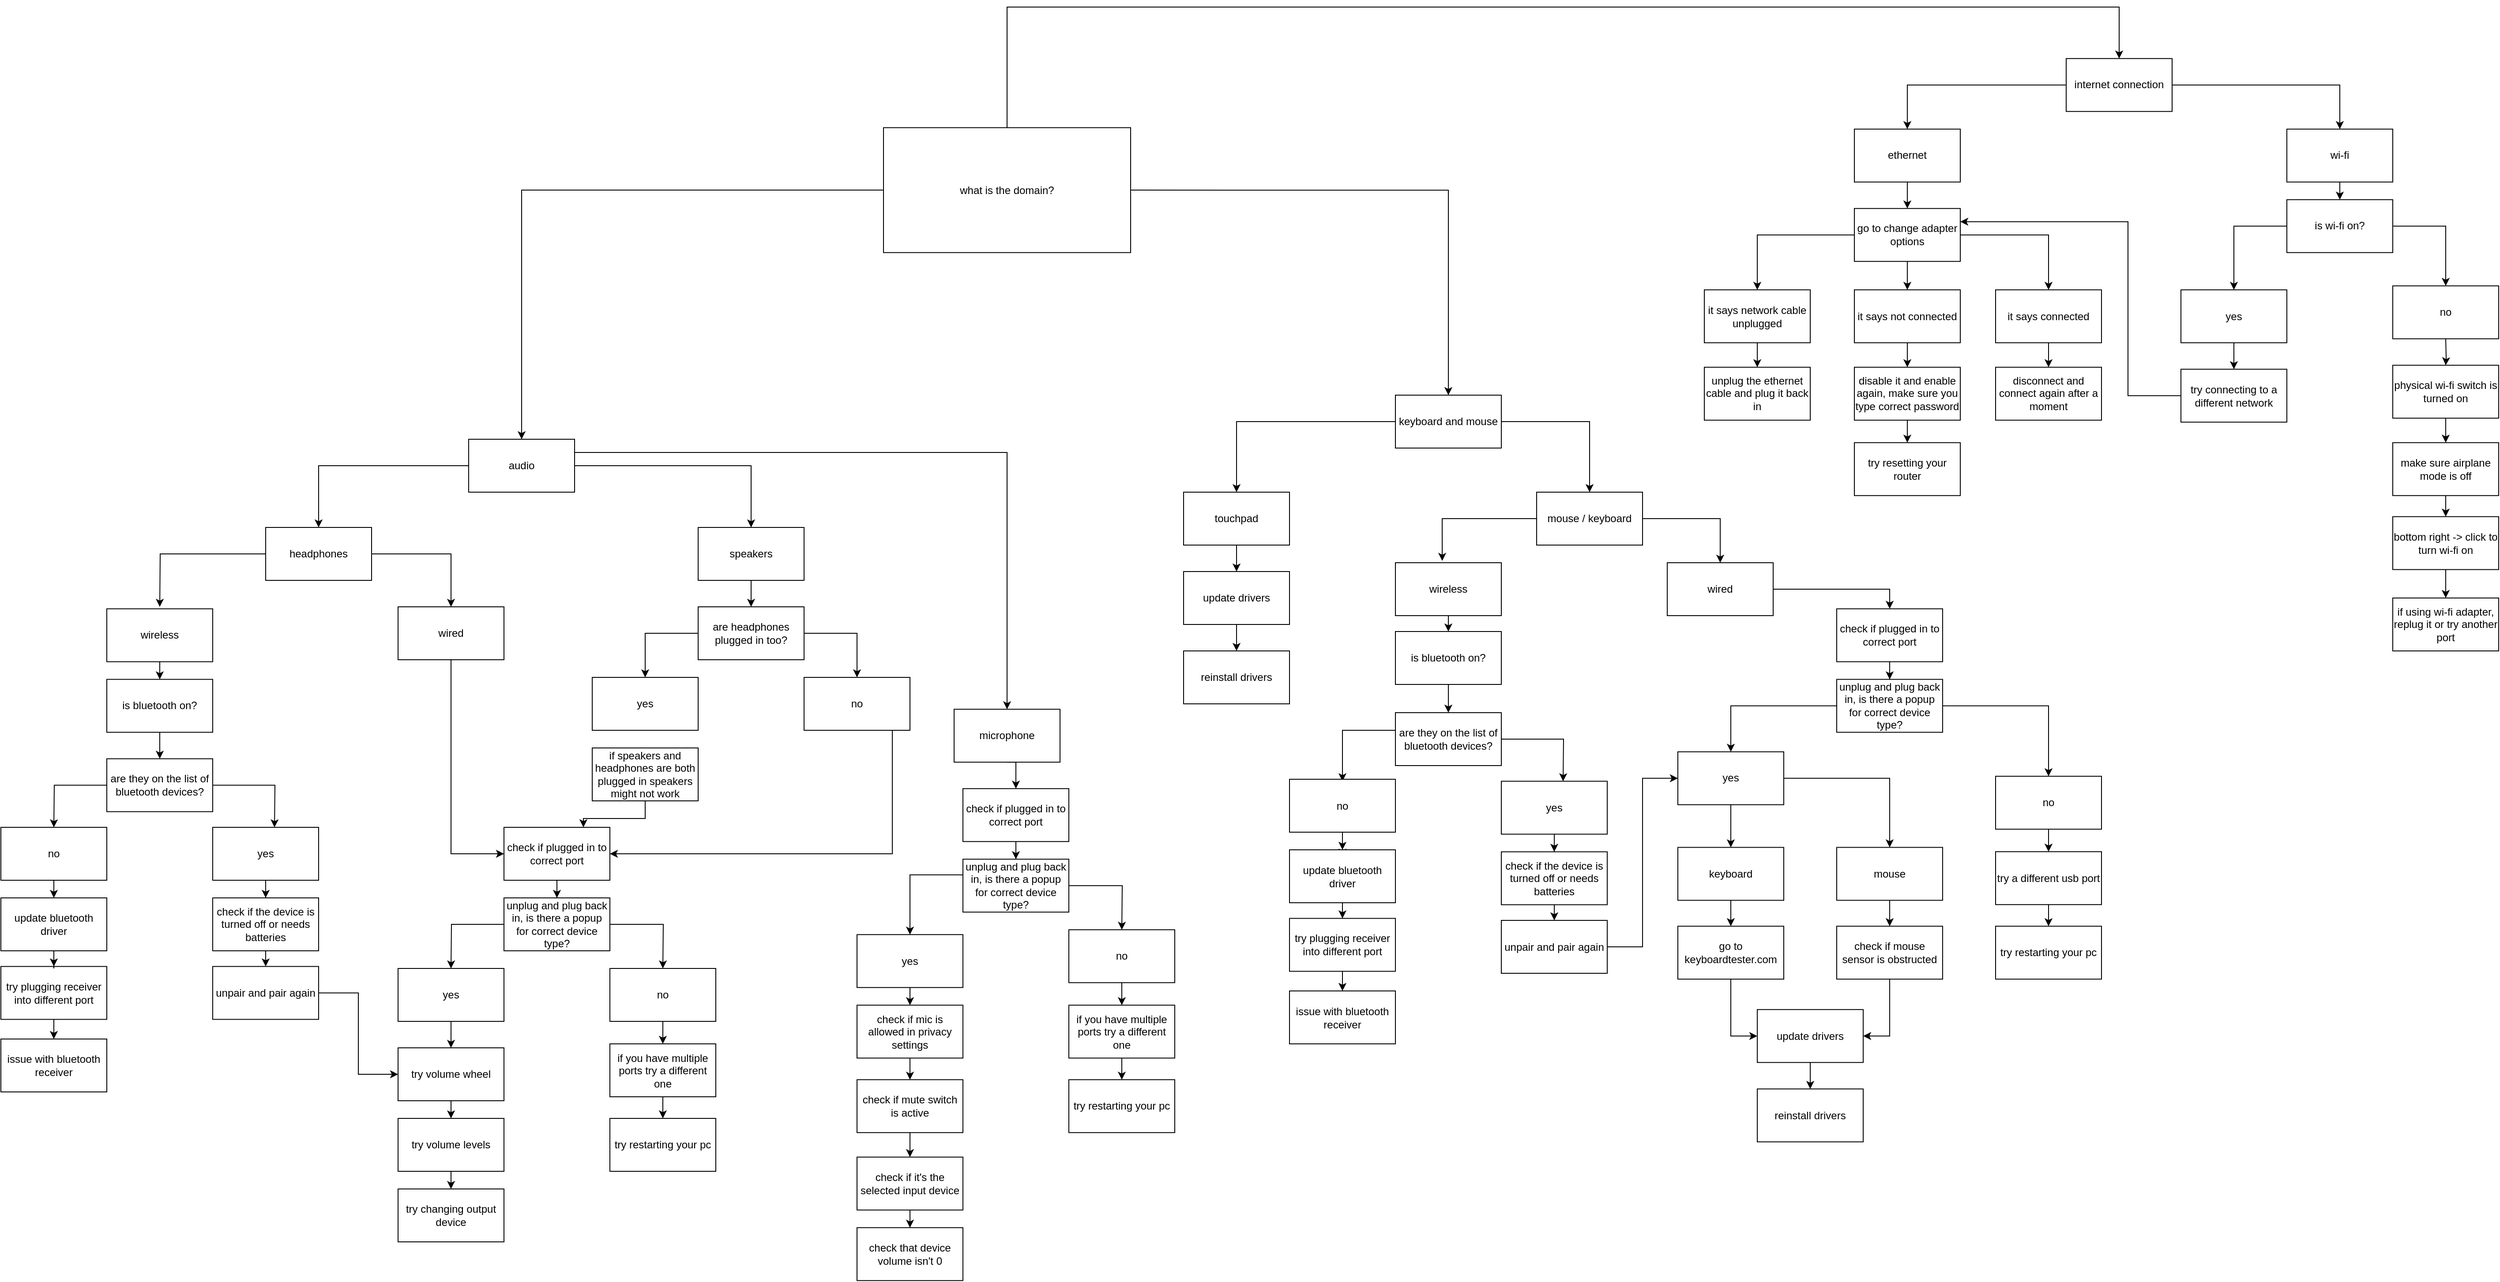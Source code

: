 <mxfile version="22.1.16" type="device">
  <diagram name="Page-1" id="oZeKqHWYvJ7dk_lJB4sB">
    <mxGraphModel dx="1687" dy="2098" grid="1" gridSize="10" guides="1" tooltips="1" connect="1" arrows="1" fold="1" page="1" pageScale="1" pageWidth="827" pageHeight="1169" math="0" shadow="0">
      <root>
        <mxCell id="0" />
        <mxCell id="1" parent="0" />
        <mxCell id="Y3PwKI4f5_fhCVIXsXPS-103" style="edgeStyle=orthogonalEdgeStyle;rounded=0;orthogonalLoop=1;jettySize=auto;html=1;exitX=0;exitY=0.5;exitDx=0;exitDy=0;" parent="1" source="Y3PwKI4f5_fhCVIXsXPS-1" edge="1">
          <mxGeometry relative="1" as="geometry">
            <mxPoint x="210" y="160" as="targetPoint" />
          </mxGeometry>
        </mxCell>
        <mxCell id="Y3PwKI4f5_fhCVIXsXPS-104" style="edgeStyle=orthogonalEdgeStyle;rounded=0;orthogonalLoop=1;jettySize=auto;html=1;entryX=0.5;entryY=0;entryDx=0;entryDy=0;" parent="1" source="Y3PwKI4f5_fhCVIXsXPS-1" target="Y3PwKI4f5_fhCVIXsXPS-5" edge="1">
          <mxGeometry relative="1" as="geometry" />
        </mxCell>
        <mxCell id="Y3PwKI4f5_fhCVIXsXPS-1" value="headphones" style="rounded=0;whiteSpace=wrap;html=1;" parent="1" vertex="1">
          <mxGeometry x="330" y="70" width="120" height="60" as="geometry" />
        </mxCell>
        <mxCell id="Y3PwKI4f5_fhCVIXsXPS-123" style="edgeStyle=orthogonalEdgeStyle;rounded=0;orthogonalLoop=1;jettySize=auto;html=1;exitX=0.5;exitY=1;exitDx=0;exitDy=0;entryX=0.5;entryY=0;entryDx=0;entryDy=0;" parent="1" source="Y3PwKI4f5_fhCVIXsXPS-2" target="Y3PwKI4f5_fhCVIXsXPS-20" edge="1">
          <mxGeometry relative="1" as="geometry" />
        </mxCell>
        <mxCell id="Y3PwKI4f5_fhCVIXsXPS-2" value="speakers" style="rounded=0;whiteSpace=wrap;html=1;" parent="1" vertex="1">
          <mxGeometry x="820" y="70" width="120" height="60" as="geometry" />
        </mxCell>
        <mxCell id="Y3PwKI4f5_fhCVIXsXPS-101" style="edgeStyle=orthogonalEdgeStyle;rounded=0;orthogonalLoop=1;jettySize=auto;html=1;" parent="1" source="Y3PwKI4f5_fhCVIXsXPS-3" target="Y3PwKI4f5_fhCVIXsXPS-1" edge="1">
          <mxGeometry relative="1" as="geometry" />
        </mxCell>
        <mxCell id="Y3PwKI4f5_fhCVIXsXPS-102" style="edgeStyle=orthogonalEdgeStyle;rounded=0;orthogonalLoop=1;jettySize=auto;html=1;entryX=0.5;entryY=0;entryDx=0;entryDy=0;" parent="1" source="Y3PwKI4f5_fhCVIXsXPS-3" target="Y3PwKI4f5_fhCVIXsXPS-2" edge="1">
          <mxGeometry relative="1" as="geometry" />
        </mxCell>
        <mxCell id="yAPXyJVoUmnPn_0B3YJV-18" style="edgeStyle=orthogonalEdgeStyle;rounded=0;orthogonalLoop=1;jettySize=auto;html=1;exitX=1;exitY=0.25;exitDx=0;exitDy=0;" edge="1" parent="1" source="Y3PwKI4f5_fhCVIXsXPS-3" target="yAPXyJVoUmnPn_0B3YJV-1">
          <mxGeometry relative="1" as="geometry" />
        </mxCell>
        <mxCell id="Y3PwKI4f5_fhCVIXsXPS-3" value="audio" style="rounded=0;whiteSpace=wrap;html=1;" parent="1" vertex="1">
          <mxGeometry x="560" y="-30" width="120" height="60" as="geometry" />
        </mxCell>
        <mxCell id="Y3PwKI4f5_fhCVIXsXPS-105" style="edgeStyle=orthogonalEdgeStyle;rounded=0;orthogonalLoop=1;jettySize=auto;html=1;exitX=0.5;exitY=1;exitDx=0;exitDy=0;entryX=0.5;entryY=0;entryDx=0;entryDy=0;" parent="1" source="Y3PwKI4f5_fhCVIXsXPS-4" target="Y3PwKI4f5_fhCVIXsXPS-57" edge="1">
          <mxGeometry relative="1" as="geometry" />
        </mxCell>
        <mxCell id="Y3PwKI4f5_fhCVIXsXPS-4" value="wireless" style="rounded=0;whiteSpace=wrap;html=1;" parent="1" vertex="1">
          <mxGeometry x="150" y="162.25" width="120" height="60" as="geometry" />
        </mxCell>
        <mxCell id="Y3PwKI4f5_fhCVIXsXPS-91" style="edgeStyle=orthogonalEdgeStyle;rounded=0;orthogonalLoop=1;jettySize=auto;html=1;entryX=0;entryY=0.5;entryDx=0;entryDy=0;" parent="1" source="Y3PwKI4f5_fhCVIXsXPS-5" target="Y3PwKI4f5_fhCVIXsXPS-15" edge="1">
          <mxGeometry relative="1" as="geometry" />
        </mxCell>
        <mxCell id="Y3PwKI4f5_fhCVIXsXPS-5" value="wired" style="rounded=0;whiteSpace=wrap;html=1;" parent="1" vertex="1">
          <mxGeometry x="480" y="160" width="120" height="60" as="geometry" />
        </mxCell>
        <mxCell id="Y3PwKI4f5_fhCVIXsXPS-107" style="edgeStyle=orthogonalEdgeStyle;rounded=0;orthogonalLoop=1;jettySize=auto;html=1;" parent="1" source="Y3PwKI4f5_fhCVIXsXPS-6" edge="1">
          <mxGeometry relative="1" as="geometry">
            <mxPoint x="90" y="410.0" as="targetPoint" />
          </mxGeometry>
        </mxCell>
        <mxCell id="Y3PwKI4f5_fhCVIXsXPS-108" style="edgeStyle=orthogonalEdgeStyle;rounded=0;orthogonalLoop=1;jettySize=auto;html=1;" parent="1" source="Y3PwKI4f5_fhCVIXsXPS-6" edge="1">
          <mxGeometry relative="1" as="geometry">
            <mxPoint x="340" y="410" as="targetPoint" />
          </mxGeometry>
        </mxCell>
        <mxCell id="Y3PwKI4f5_fhCVIXsXPS-6" value="are they on the list of bluetooth devices?" style="rounded=0;whiteSpace=wrap;html=1;" parent="1" vertex="1">
          <mxGeometry x="150" y="332.25" width="120" height="60" as="geometry" />
        </mxCell>
        <mxCell id="Y3PwKI4f5_fhCVIXsXPS-109" style="edgeStyle=orthogonalEdgeStyle;rounded=0;orthogonalLoop=1;jettySize=auto;html=1;exitX=0.5;exitY=1;exitDx=0;exitDy=0;entryX=0.5;entryY=0;entryDx=0;entryDy=0;" parent="1" source="Y3PwKI4f5_fhCVIXsXPS-8" target="Y3PwKI4f5_fhCVIXsXPS-55" edge="1">
          <mxGeometry relative="1" as="geometry" />
        </mxCell>
        <mxCell id="Y3PwKI4f5_fhCVIXsXPS-8" value="no" style="rounded=0;whiteSpace=wrap;html=1;" parent="1" vertex="1">
          <mxGeometry x="30" y="410" width="120" height="60" as="geometry" />
        </mxCell>
        <mxCell id="Y3PwKI4f5_fhCVIXsXPS-111" style="edgeStyle=orthogonalEdgeStyle;rounded=0;orthogonalLoop=1;jettySize=auto;html=1;exitX=0.5;exitY=1;exitDx=0;exitDy=0;entryX=0.5;entryY=0;entryDx=0;entryDy=0;" parent="1" source="Y3PwKI4f5_fhCVIXsXPS-13" target="Y3PwKI4f5_fhCVIXsXPS-14" edge="1">
          <mxGeometry relative="1" as="geometry" />
        </mxCell>
        <mxCell id="Y3PwKI4f5_fhCVIXsXPS-13" value="try plugging receiver into different port" style="rounded=0;whiteSpace=wrap;html=1;" parent="1" vertex="1">
          <mxGeometry x="30" y="567.75" width="120" height="60" as="geometry" />
        </mxCell>
        <mxCell id="Y3PwKI4f5_fhCVIXsXPS-14" value="issue with bluetooth receiver" style="rounded=0;whiteSpace=wrap;html=1;" parent="1" vertex="1">
          <mxGeometry x="30" y="650" width="120" height="60" as="geometry" />
        </mxCell>
        <mxCell id="Y3PwKI4f5_fhCVIXsXPS-115" style="edgeStyle=orthogonalEdgeStyle;rounded=0;orthogonalLoop=1;jettySize=auto;html=1;exitX=0.5;exitY=1;exitDx=0;exitDy=0;" parent="1" source="Y3PwKI4f5_fhCVIXsXPS-15" target="Y3PwKI4f5_fhCVIXsXPS-77" edge="1">
          <mxGeometry relative="1" as="geometry" />
        </mxCell>
        <mxCell id="Y3PwKI4f5_fhCVIXsXPS-15" value="check if plugged in to correct port" style="rounded=0;whiteSpace=wrap;html=1;" parent="1" vertex="1">
          <mxGeometry x="600" y="410" width="120" height="60" as="geometry" />
        </mxCell>
        <mxCell id="Y3PwKI4f5_fhCVIXsXPS-119" style="edgeStyle=orthogonalEdgeStyle;rounded=0;orthogonalLoop=1;jettySize=auto;html=1;exitX=0.5;exitY=1;exitDx=0;exitDy=0;entryX=0.5;entryY=0;entryDx=0;entryDy=0;" parent="1" source="Y3PwKI4f5_fhCVIXsXPS-16" target="Y3PwKI4f5_fhCVIXsXPS-100" edge="1">
          <mxGeometry relative="1" as="geometry" />
        </mxCell>
        <mxCell id="Y3PwKI4f5_fhCVIXsXPS-16" value="if you have multiple ports try a different one" style="rounded=0;whiteSpace=wrap;html=1;" parent="1" vertex="1">
          <mxGeometry x="720" y="655.5" width="120" height="60" as="geometry" />
        </mxCell>
        <mxCell id="Y3PwKI4f5_fhCVIXsXPS-120" style="edgeStyle=orthogonalEdgeStyle;rounded=0;orthogonalLoop=1;jettySize=auto;html=1;exitX=0.5;exitY=1;exitDx=0;exitDy=0;entryX=0.5;entryY=0;entryDx=0;entryDy=0;" parent="1" source="Y3PwKI4f5_fhCVIXsXPS-17" target="Y3PwKI4f5_fhCVIXsXPS-18" edge="1">
          <mxGeometry relative="1" as="geometry" />
        </mxCell>
        <mxCell id="Y3PwKI4f5_fhCVIXsXPS-17" value="try volume wheel" style="rounded=0;whiteSpace=wrap;html=1;" parent="1" vertex="1">
          <mxGeometry x="480" y="660" width="120" height="60" as="geometry" />
        </mxCell>
        <mxCell id="Y3PwKI4f5_fhCVIXsXPS-121" style="edgeStyle=orthogonalEdgeStyle;rounded=0;orthogonalLoop=1;jettySize=auto;html=1;exitX=0.5;exitY=1;exitDx=0;exitDy=0;entryX=0.5;entryY=0;entryDx=0;entryDy=0;" parent="1" source="Y3PwKI4f5_fhCVIXsXPS-18" target="Y3PwKI4f5_fhCVIXsXPS-19" edge="1">
          <mxGeometry relative="1" as="geometry" />
        </mxCell>
        <mxCell id="Y3PwKI4f5_fhCVIXsXPS-18" value="try volume levels" style="rounded=0;whiteSpace=wrap;html=1;" parent="1" vertex="1">
          <mxGeometry x="480" y="740" width="120" height="60" as="geometry" />
        </mxCell>
        <mxCell id="Y3PwKI4f5_fhCVIXsXPS-19" value="try changing output device" style="rounded=0;whiteSpace=wrap;html=1;" parent="1" vertex="1">
          <mxGeometry x="480" y="820" width="120" height="60" as="geometry" />
        </mxCell>
        <mxCell id="Y3PwKI4f5_fhCVIXsXPS-124" style="edgeStyle=orthogonalEdgeStyle;rounded=0;orthogonalLoop=1;jettySize=auto;html=1;exitX=1;exitY=0.5;exitDx=0;exitDy=0;" parent="1" source="Y3PwKI4f5_fhCVIXsXPS-20" target="Y3PwKI4f5_fhCVIXsXPS-22" edge="1">
          <mxGeometry relative="1" as="geometry" />
        </mxCell>
        <mxCell id="Y3PwKI4f5_fhCVIXsXPS-125" style="edgeStyle=orthogonalEdgeStyle;rounded=0;orthogonalLoop=1;jettySize=auto;html=1;entryX=0.5;entryY=0;entryDx=0;entryDy=0;" parent="1" source="Y3PwKI4f5_fhCVIXsXPS-20" target="Y3PwKI4f5_fhCVIXsXPS-21" edge="1">
          <mxGeometry relative="1" as="geometry">
            <Array as="points">
              <mxPoint x="760" y="190" />
            </Array>
          </mxGeometry>
        </mxCell>
        <mxCell id="Y3PwKI4f5_fhCVIXsXPS-20" value="are headphones plugged in too?" style="rounded=0;whiteSpace=wrap;html=1;" parent="1" vertex="1">
          <mxGeometry x="820" y="160" width="120" height="60" as="geometry" />
        </mxCell>
        <mxCell id="Y3PwKI4f5_fhCVIXsXPS-21" value="yes" style="rounded=0;whiteSpace=wrap;html=1;" parent="1" vertex="1">
          <mxGeometry x="700" y="240" width="120" height="60" as="geometry" />
        </mxCell>
        <mxCell id="Y3PwKI4f5_fhCVIXsXPS-89" style="edgeStyle=orthogonalEdgeStyle;rounded=0;orthogonalLoop=1;jettySize=auto;html=1;entryX=1;entryY=0.5;entryDx=0;entryDy=0;" parent="1" source="Y3PwKI4f5_fhCVIXsXPS-22" target="Y3PwKI4f5_fhCVIXsXPS-15" edge="1">
          <mxGeometry relative="1" as="geometry">
            <Array as="points">
              <mxPoint x="1040" y="440" />
            </Array>
          </mxGeometry>
        </mxCell>
        <mxCell id="Y3PwKI4f5_fhCVIXsXPS-22" value="no" style="rounded=0;whiteSpace=wrap;html=1;" parent="1" vertex="1">
          <mxGeometry x="940" y="240" width="120" height="60" as="geometry" />
        </mxCell>
        <mxCell id="Y3PwKI4f5_fhCVIXsXPS-90" style="edgeStyle=orthogonalEdgeStyle;rounded=0;orthogonalLoop=1;jettySize=auto;html=1;entryX=0.75;entryY=0;entryDx=0;entryDy=0;" parent="1" source="Y3PwKI4f5_fhCVIXsXPS-23" target="Y3PwKI4f5_fhCVIXsXPS-15" edge="1">
          <mxGeometry relative="1" as="geometry" />
        </mxCell>
        <mxCell id="Y3PwKI4f5_fhCVIXsXPS-23" value="if speakers and headphones are both plugged in speakers might not work" style="rounded=0;whiteSpace=wrap;html=1;" parent="1" vertex="1">
          <mxGeometry x="700" y="320" width="120" height="60" as="geometry" />
        </mxCell>
        <mxCell id="yAPXyJVoUmnPn_0B3YJV-29" style="edgeStyle=orthogonalEdgeStyle;rounded=0;orthogonalLoop=1;jettySize=auto;html=1;entryX=0.5;entryY=0;entryDx=0;entryDy=0;" edge="1" parent="1" source="Y3PwKI4f5_fhCVIXsXPS-36" target="Y3PwKI4f5_fhCVIXsXPS-126">
          <mxGeometry relative="1" as="geometry" />
        </mxCell>
        <mxCell id="yAPXyJVoUmnPn_0B3YJV-55" style="edgeStyle=orthogonalEdgeStyle;rounded=0;orthogonalLoop=1;jettySize=auto;html=1;entryX=0.5;entryY=0;entryDx=0;entryDy=0;" edge="1" parent="1" source="Y3PwKI4f5_fhCVIXsXPS-36" target="Y3PwKI4f5_fhCVIXsXPS-63">
          <mxGeometry relative="1" as="geometry" />
        </mxCell>
        <mxCell id="Y3PwKI4f5_fhCVIXsXPS-36" value="keyboard and mouse" style="rounded=0;whiteSpace=wrap;html=1;" parent="1" vertex="1">
          <mxGeometry x="1610" y="-80" width="120" height="60" as="geometry" />
        </mxCell>
        <mxCell id="Y3PwKI4f5_fhCVIXsXPS-110" style="edgeStyle=orthogonalEdgeStyle;rounded=0;orthogonalLoop=1;jettySize=auto;html=1;exitX=0.5;exitY=1;exitDx=0;exitDy=0;" parent="1" source="Y3PwKI4f5_fhCVIXsXPS-55" target="Y3PwKI4f5_fhCVIXsXPS-13" edge="1">
          <mxGeometry relative="1" as="geometry" />
        </mxCell>
        <mxCell id="Y3PwKI4f5_fhCVIXsXPS-55" value="update bluetooth driver" style="rounded=0;whiteSpace=wrap;html=1;" parent="1" vertex="1">
          <mxGeometry x="30" y="490" width="120" height="60" as="geometry" />
        </mxCell>
        <mxCell id="Y3PwKI4f5_fhCVIXsXPS-106" style="edgeStyle=orthogonalEdgeStyle;rounded=0;orthogonalLoop=1;jettySize=auto;html=1;exitX=0.5;exitY=1;exitDx=0;exitDy=0;entryX=0.5;entryY=0;entryDx=0;entryDy=0;" parent="1" source="Y3PwKI4f5_fhCVIXsXPS-57" target="Y3PwKI4f5_fhCVIXsXPS-6" edge="1">
          <mxGeometry relative="1" as="geometry" />
        </mxCell>
        <mxCell id="Y3PwKI4f5_fhCVIXsXPS-57" value="is bluetooth on?" style="rounded=0;whiteSpace=wrap;html=1;" parent="1" vertex="1">
          <mxGeometry x="150" y="242.25" width="120" height="60" as="geometry" />
        </mxCell>
        <mxCell id="yAPXyJVoUmnPn_0B3YJV-50" style="edgeStyle=orthogonalEdgeStyle;rounded=0;orthogonalLoop=1;jettySize=auto;html=1;entryX=0.5;entryY=0;entryDx=0;entryDy=0;" edge="1" parent="1" source="Y3PwKI4f5_fhCVIXsXPS-63" target="yAPXyJVoUmnPn_0B3YJV-49">
          <mxGeometry relative="1" as="geometry" />
        </mxCell>
        <mxCell id="Y3PwKI4f5_fhCVIXsXPS-63" value="mouse / keyboard" style="rounded=0;whiteSpace=wrap;html=1;" parent="1" vertex="1">
          <mxGeometry x="1770" y="30.0" width="120" height="60" as="geometry" />
        </mxCell>
        <mxCell id="Y3PwKI4f5_fhCVIXsXPS-116" style="edgeStyle=orthogonalEdgeStyle;rounded=0;orthogonalLoop=1;jettySize=auto;html=1;" parent="1" source="Y3PwKI4f5_fhCVIXsXPS-77" edge="1">
          <mxGeometry relative="1" as="geometry">
            <mxPoint x="780" y="570.0" as="targetPoint" />
          </mxGeometry>
        </mxCell>
        <mxCell id="Y3PwKI4f5_fhCVIXsXPS-117" style="edgeStyle=orthogonalEdgeStyle;rounded=0;orthogonalLoop=1;jettySize=auto;html=1;" parent="1" source="Y3PwKI4f5_fhCVIXsXPS-77" edge="1">
          <mxGeometry relative="1" as="geometry">
            <mxPoint x="540" y="570.0" as="targetPoint" />
          </mxGeometry>
        </mxCell>
        <mxCell id="Y3PwKI4f5_fhCVIXsXPS-77" value="unplug and plug back in, is there a popup for correct device type?" style="rounded=0;whiteSpace=wrap;html=1;" parent="1" vertex="1">
          <mxGeometry x="600" y="490" width="120" height="60" as="geometry" />
        </mxCell>
        <mxCell id="Y3PwKI4f5_fhCVIXsXPS-114" style="edgeStyle=orthogonalEdgeStyle;rounded=0;orthogonalLoop=1;jettySize=auto;html=1;exitX=0.5;exitY=1;exitDx=0;exitDy=0;entryX=0.5;entryY=0;entryDx=0;entryDy=0;" parent="1" source="Y3PwKI4f5_fhCVIXsXPS-78" target="Y3PwKI4f5_fhCVIXsXPS-17" edge="1">
          <mxGeometry relative="1" as="geometry" />
        </mxCell>
        <mxCell id="Y3PwKI4f5_fhCVIXsXPS-78" value="yes" style="rounded=0;whiteSpace=wrap;html=1;" parent="1" vertex="1">
          <mxGeometry x="480" y="570" width="120" height="60" as="geometry" />
        </mxCell>
        <mxCell id="Y3PwKI4f5_fhCVIXsXPS-118" style="edgeStyle=orthogonalEdgeStyle;rounded=0;orthogonalLoop=1;jettySize=auto;html=1;exitX=0.5;exitY=1;exitDx=0;exitDy=0;entryX=0.5;entryY=0;entryDx=0;entryDy=0;" parent="1" source="Y3PwKI4f5_fhCVIXsXPS-79" target="Y3PwKI4f5_fhCVIXsXPS-16" edge="1">
          <mxGeometry relative="1" as="geometry" />
        </mxCell>
        <mxCell id="Y3PwKI4f5_fhCVIXsXPS-79" value="no" style="rounded=0;whiteSpace=wrap;html=1;" parent="1" vertex="1">
          <mxGeometry x="720" y="570" width="120" height="60" as="geometry" />
        </mxCell>
        <mxCell id="Y3PwKI4f5_fhCVIXsXPS-112" style="edgeStyle=orthogonalEdgeStyle;rounded=0;orthogonalLoop=1;jettySize=auto;html=1;exitX=0.5;exitY=1;exitDx=0;exitDy=0;" parent="1" source="Y3PwKI4f5_fhCVIXsXPS-92" target="Y3PwKI4f5_fhCVIXsXPS-97" edge="1">
          <mxGeometry relative="1" as="geometry" />
        </mxCell>
        <mxCell id="Y3PwKI4f5_fhCVIXsXPS-92" value="yes" style="rounded=0;whiteSpace=wrap;html=1;" parent="1" vertex="1">
          <mxGeometry x="270" y="410" width="120" height="60" as="geometry" />
        </mxCell>
        <mxCell id="Y3PwKI4f5_fhCVIXsXPS-113" style="edgeStyle=orthogonalEdgeStyle;rounded=0;orthogonalLoop=1;jettySize=auto;html=1;exitX=0.5;exitY=1;exitDx=0;exitDy=0;entryX=0.5;entryY=0;entryDx=0;entryDy=0;" parent="1" source="Y3PwKI4f5_fhCVIXsXPS-97" target="Y3PwKI4f5_fhCVIXsXPS-98" edge="1">
          <mxGeometry relative="1" as="geometry" />
        </mxCell>
        <mxCell id="Y3PwKI4f5_fhCVIXsXPS-97" value="check if the device is turned off or needs batteries" style="rounded=0;whiteSpace=wrap;html=1;" parent="1" vertex="1">
          <mxGeometry x="270" y="490" width="120" height="60" as="geometry" />
        </mxCell>
        <mxCell id="Y3PwKI4f5_fhCVIXsXPS-99" style="edgeStyle=orthogonalEdgeStyle;rounded=0;orthogonalLoop=1;jettySize=auto;html=1;entryX=0;entryY=0.5;entryDx=0;entryDy=0;" parent="1" source="Y3PwKI4f5_fhCVIXsXPS-98" target="Y3PwKI4f5_fhCVIXsXPS-17" edge="1">
          <mxGeometry relative="1" as="geometry" />
        </mxCell>
        <mxCell id="Y3PwKI4f5_fhCVIXsXPS-98" value="unpair and pair again" style="rounded=0;whiteSpace=wrap;html=1;" parent="1" vertex="1">
          <mxGeometry x="270" y="567.75" width="120" height="60" as="geometry" />
        </mxCell>
        <mxCell id="Y3PwKI4f5_fhCVIXsXPS-100" value="try restarting your pc" style="rounded=0;whiteSpace=wrap;html=1;" parent="1" vertex="1">
          <mxGeometry x="720" y="740" width="120" height="60" as="geometry" />
        </mxCell>
        <mxCell id="yAPXyJVoUmnPn_0B3YJV-30" style="edgeStyle=orthogonalEdgeStyle;rounded=0;orthogonalLoop=1;jettySize=auto;html=1;exitX=0.5;exitY=1;exitDx=0;exitDy=0;entryX=0.5;entryY=0;entryDx=0;entryDy=0;" edge="1" parent="1" source="Y3PwKI4f5_fhCVIXsXPS-126" target="Y3PwKI4f5_fhCVIXsXPS-127">
          <mxGeometry relative="1" as="geometry" />
        </mxCell>
        <mxCell id="Y3PwKI4f5_fhCVIXsXPS-126" value="touchpad" style="rounded=0;whiteSpace=wrap;html=1;" parent="1" vertex="1">
          <mxGeometry x="1370" y="30.0" width="120" height="60" as="geometry" />
        </mxCell>
        <mxCell id="yAPXyJVoUmnPn_0B3YJV-31" style="edgeStyle=orthogonalEdgeStyle;rounded=0;orthogonalLoop=1;jettySize=auto;html=1;exitX=0.5;exitY=1;exitDx=0;exitDy=0;entryX=0.5;entryY=0;entryDx=0;entryDy=0;" edge="1" parent="1" source="Y3PwKI4f5_fhCVIXsXPS-127" target="Y3PwKI4f5_fhCVIXsXPS-128">
          <mxGeometry relative="1" as="geometry" />
        </mxCell>
        <mxCell id="Y3PwKI4f5_fhCVIXsXPS-127" value="update drivers" style="rounded=0;whiteSpace=wrap;html=1;" parent="1" vertex="1">
          <mxGeometry x="1370" y="120" width="120" height="60" as="geometry" />
        </mxCell>
        <mxCell id="Y3PwKI4f5_fhCVIXsXPS-128" value="reinstall drivers" style="rounded=0;whiteSpace=wrap;html=1;" parent="1" vertex="1">
          <mxGeometry x="1370" y="210" width="120" height="60" as="geometry" />
        </mxCell>
        <mxCell id="Y3PwKI4f5_fhCVIXsXPS-129" style="edgeStyle=orthogonalEdgeStyle;rounded=0;orthogonalLoop=1;jettySize=auto;html=1;exitX=0.5;exitY=1;exitDx=0;exitDy=0;entryX=0.5;entryY=0;entryDx=0;entryDy=0;" parent="1" source="Y3PwKI4f5_fhCVIXsXPS-130" target="Y3PwKI4f5_fhCVIXsXPS-145" edge="1">
          <mxGeometry relative="1" as="geometry" />
        </mxCell>
        <mxCell id="Y3PwKI4f5_fhCVIXsXPS-130" value="wireless" style="rounded=0;whiteSpace=wrap;html=1;" parent="1" vertex="1">
          <mxGeometry x="1610" y="110" width="120" height="60" as="geometry" />
        </mxCell>
        <mxCell id="Y3PwKI4f5_fhCVIXsXPS-134" style="edgeStyle=orthogonalEdgeStyle;rounded=0;orthogonalLoop=1;jettySize=auto;html=1;" parent="1" source="Y3PwKI4f5_fhCVIXsXPS-135" edge="1">
          <mxGeometry relative="1" as="geometry">
            <mxPoint x="1800" y="357.75" as="targetPoint" />
          </mxGeometry>
        </mxCell>
        <mxCell id="Y3PwKI4f5_fhCVIXsXPS-162" style="edgeStyle=orthogonalEdgeStyle;rounded=0;orthogonalLoop=1;jettySize=auto;html=1;entryX=0.5;entryY=0;entryDx=0;entryDy=0;" parent="1" source="Y3PwKI4f5_fhCVIXsXPS-135" edge="1">
          <mxGeometry relative="1" as="geometry">
            <Array as="points">
              <mxPoint x="1550" y="300" />
            </Array>
            <mxPoint x="1550" y="357.75" as="targetPoint" />
          </mxGeometry>
        </mxCell>
        <mxCell id="Y3PwKI4f5_fhCVIXsXPS-135" value="are they on the list of bluetooth devices?" style="rounded=0;whiteSpace=wrap;html=1;" parent="1" vertex="1">
          <mxGeometry x="1610" y="280" width="120" height="60" as="geometry" />
        </mxCell>
        <mxCell id="Y3PwKI4f5_fhCVIXsXPS-144" style="edgeStyle=orthogonalEdgeStyle;rounded=0;orthogonalLoop=1;jettySize=auto;html=1;exitX=0.5;exitY=1;exitDx=0;exitDy=0;entryX=0.5;entryY=0;entryDx=0;entryDy=0;" parent="1" source="Y3PwKI4f5_fhCVIXsXPS-145" target="Y3PwKI4f5_fhCVIXsXPS-135" edge="1">
          <mxGeometry relative="1" as="geometry" />
        </mxCell>
        <mxCell id="Y3PwKI4f5_fhCVIXsXPS-145" value="is bluetooth on?" style="rounded=0;whiteSpace=wrap;html=1;" parent="1" vertex="1">
          <mxGeometry x="1610" y="188" width="120" height="60" as="geometry" />
        </mxCell>
        <mxCell id="Y3PwKI4f5_fhCVIXsXPS-149" style="edgeStyle=orthogonalEdgeStyle;rounded=0;orthogonalLoop=1;jettySize=auto;html=1;exitX=0.5;exitY=1;exitDx=0;exitDy=0;" parent="1" source="Y3PwKI4f5_fhCVIXsXPS-150" target="Y3PwKI4f5_fhCVIXsXPS-152" edge="1">
          <mxGeometry relative="1" as="geometry" />
        </mxCell>
        <mxCell id="Y3PwKI4f5_fhCVIXsXPS-150" value="yes" style="rounded=0;whiteSpace=wrap;html=1;" parent="1" vertex="1">
          <mxGeometry x="1730" y="357.75" width="120" height="60" as="geometry" />
        </mxCell>
        <mxCell id="Y3PwKI4f5_fhCVIXsXPS-151" style="edgeStyle=orthogonalEdgeStyle;rounded=0;orthogonalLoop=1;jettySize=auto;html=1;exitX=0.5;exitY=1;exitDx=0;exitDy=0;entryX=0.5;entryY=0;entryDx=0;entryDy=0;" parent="1" source="Y3PwKI4f5_fhCVIXsXPS-152" target="Y3PwKI4f5_fhCVIXsXPS-154" edge="1">
          <mxGeometry relative="1" as="geometry" />
        </mxCell>
        <mxCell id="Y3PwKI4f5_fhCVIXsXPS-152" value="check if the device is turned off or needs batteries" style="rounded=0;whiteSpace=wrap;html=1;" parent="1" vertex="1">
          <mxGeometry x="1730" y="437.75" width="120" height="60" as="geometry" />
        </mxCell>
        <mxCell id="yAPXyJVoUmnPn_0B3YJV-60" style="edgeStyle=orthogonalEdgeStyle;rounded=0;orthogonalLoop=1;jettySize=auto;html=1;entryX=0;entryY=0.5;entryDx=0;entryDy=0;" edge="1" parent="1" source="Y3PwKI4f5_fhCVIXsXPS-154" target="yAPXyJVoUmnPn_0B3YJV-56">
          <mxGeometry relative="1" as="geometry" />
        </mxCell>
        <mxCell id="Y3PwKI4f5_fhCVIXsXPS-154" value="unpair and pair again" style="rounded=0;whiteSpace=wrap;html=1;" parent="1" vertex="1">
          <mxGeometry x="1730" y="515.5" width="120" height="60" as="geometry" />
        </mxCell>
        <mxCell id="Y3PwKI4f5_fhCVIXsXPS-155" style="edgeStyle=orthogonalEdgeStyle;rounded=0;orthogonalLoop=1;jettySize=auto;html=1;exitX=0.5;exitY=1;exitDx=0;exitDy=0;entryX=0.5;entryY=0;entryDx=0;entryDy=0;" parent="1" edge="1">
          <mxGeometry relative="1" as="geometry">
            <mxPoint x="1550" y="345.5" as="sourcePoint" />
            <mxPoint x="1550" y="365.5" as="targetPoint" />
          </mxGeometry>
        </mxCell>
        <mxCell id="yAPXyJVoUmnPn_0B3YJV-123" style="edgeStyle=orthogonalEdgeStyle;rounded=0;orthogonalLoop=1;jettySize=auto;html=1;exitX=0.5;exitY=1;exitDx=0;exitDy=0;entryX=0.5;entryY=0;entryDx=0;entryDy=0;" edge="1" parent="1" source="Y3PwKI4f5_fhCVIXsXPS-156" target="Y3PwKI4f5_fhCVIXsXPS-161">
          <mxGeometry relative="1" as="geometry" />
        </mxCell>
        <mxCell id="Y3PwKI4f5_fhCVIXsXPS-156" value="no" style="rounded=0;whiteSpace=wrap;html=1;" parent="1" vertex="1">
          <mxGeometry x="1490" y="355.5" width="120" height="60" as="geometry" />
        </mxCell>
        <mxCell id="Y3PwKI4f5_fhCVIXsXPS-157" style="edgeStyle=orthogonalEdgeStyle;rounded=0;orthogonalLoop=1;jettySize=auto;html=1;exitX=0.5;exitY=1;exitDx=0;exitDy=0;entryX=0.5;entryY=0;entryDx=0;entryDy=0;" parent="1" edge="1">
          <mxGeometry relative="1" as="geometry">
            <mxPoint x="1550" y="503.25" as="sourcePoint" />
            <mxPoint x="1550" y="525.5" as="targetPoint" />
          </mxGeometry>
        </mxCell>
        <mxCell id="yAPXyJVoUmnPn_0B3YJV-121" style="edgeStyle=orthogonalEdgeStyle;rounded=0;orthogonalLoop=1;jettySize=auto;html=1;exitX=0.5;exitY=1;exitDx=0;exitDy=0;" edge="1" parent="1" source="Y3PwKI4f5_fhCVIXsXPS-158" target="Y3PwKI4f5_fhCVIXsXPS-159">
          <mxGeometry relative="1" as="geometry" />
        </mxCell>
        <mxCell id="Y3PwKI4f5_fhCVIXsXPS-158" value="try plugging receiver into different port" style="rounded=0;whiteSpace=wrap;html=1;" parent="1" vertex="1">
          <mxGeometry x="1490" y="513.25" width="120" height="60" as="geometry" />
        </mxCell>
        <mxCell id="Y3PwKI4f5_fhCVIXsXPS-159" value="issue with bluetooth receiver" style="rounded=0;whiteSpace=wrap;html=1;" parent="1" vertex="1">
          <mxGeometry x="1490" y="595.5" width="120" height="60" as="geometry" />
        </mxCell>
        <mxCell id="Y3PwKI4f5_fhCVIXsXPS-160" style="edgeStyle=orthogonalEdgeStyle;rounded=0;orthogonalLoop=1;jettySize=auto;html=1;exitX=0.5;exitY=1;exitDx=0;exitDy=0;" parent="1" edge="1">
          <mxGeometry relative="1" as="geometry">
            <mxPoint x="1550" y="425.5" as="sourcePoint" />
            <mxPoint x="1550" y="443.25" as="targetPoint" />
          </mxGeometry>
        </mxCell>
        <mxCell id="yAPXyJVoUmnPn_0B3YJV-122" style="edgeStyle=orthogonalEdgeStyle;rounded=0;orthogonalLoop=1;jettySize=auto;html=1;exitX=0.5;exitY=1;exitDx=0;exitDy=0;entryX=0.5;entryY=0;entryDx=0;entryDy=0;" edge="1" parent="1" source="Y3PwKI4f5_fhCVIXsXPS-161" target="Y3PwKI4f5_fhCVIXsXPS-158">
          <mxGeometry relative="1" as="geometry" />
        </mxCell>
        <mxCell id="Y3PwKI4f5_fhCVIXsXPS-161" value="update bluetooth driver" style="rounded=0;whiteSpace=wrap;html=1;" parent="1" vertex="1">
          <mxGeometry x="1490" y="435.5" width="120" height="60" as="geometry" />
        </mxCell>
        <mxCell id="Y3PwKI4f5_fhCVIXsXPS-163" style="edgeStyle=orthogonalEdgeStyle;rounded=0;orthogonalLoop=1;jettySize=auto;html=1;entryX=0.442;entryY=-0.035;entryDx=0;entryDy=0;entryPerimeter=0;" parent="1" source="Y3PwKI4f5_fhCVIXsXPS-63" target="Y3PwKI4f5_fhCVIXsXPS-130" edge="1">
          <mxGeometry relative="1" as="geometry" />
        </mxCell>
        <mxCell id="yAPXyJVoUmnPn_0B3YJV-17" style="edgeStyle=orthogonalEdgeStyle;rounded=0;orthogonalLoop=1;jettySize=auto;html=1;exitX=0.5;exitY=1;exitDx=0;exitDy=0;entryX=0.5;entryY=0;entryDx=0;entryDy=0;" edge="1" parent="1" source="yAPXyJVoUmnPn_0B3YJV-1" target="yAPXyJVoUmnPn_0B3YJV-8">
          <mxGeometry relative="1" as="geometry" />
        </mxCell>
        <mxCell id="yAPXyJVoUmnPn_0B3YJV-1" value="microphone" style="rounded=0;whiteSpace=wrap;html=1;" vertex="1" parent="1">
          <mxGeometry x="1110" y="276.13" width="120" height="60" as="geometry" />
        </mxCell>
        <mxCell id="yAPXyJVoUmnPn_0B3YJV-16" style="edgeStyle=orthogonalEdgeStyle;rounded=0;orthogonalLoop=1;jettySize=auto;html=1;exitX=0.5;exitY=1;exitDx=0;exitDy=0;" edge="1" parent="1" source="yAPXyJVoUmnPn_0B3YJV-8" target="yAPXyJVoUmnPn_0B3YJV-12">
          <mxGeometry relative="1" as="geometry" />
        </mxCell>
        <mxCell id="yAPXyJVoUmnPn_0B3YJV-8" value="check if plugged in to correct port" style="rounded=0;whiteSpace=wrap;html=1;" vertex="1" parent="1">
          <mxGeometry x="1120" y="366.13" width="120" height="60" as="geometry" />
        </mxCell>
        <mxCell id="yAPXyJVoUmnPn_0B3YJV-9" style="edgeStyle=orthogonalEdgeStyle;rounded=0;orthogonalLoop=1;jettySize=auto;html=1;exitX=0.5;exitY=1;exitDx=0;exitDy=0;entryX=0.5;entryY=0;entryDx=0;entryDy=0;" edge="1" parent="1" source="yAPXyJVoUmnPn_0B3YJV-10" target="yAPXyJVoUmnPn_0B3YJV-15">
          <mxGeometry relative="1" as="geometry" />
        </mxCell>
        <mxCell id="yAPXyJVoUmnPn_0B3YJV-10" value="if you have multiple ports try a different one" style="rounded=0;whiteSpace=wrap;html=1;" vertex="1" parent="1">
          <mxGeometry x="1240" y="611.63" width="120" height="60" as="geometry" />
        </mxCell>
        <mxCell id="yAPXyJVoUmnPn_0B3YJV-11" style="edgeStyle=orthogonalEdgeStyle;rounded=0;orthogonalLoop=1;jettySize=auto;html=1;" edge="1" parent="1" source="yAPXyJVoUmnPn_0B3YJV-12">
          <mxGeometry relative="1" as="geometry">
            <mxPoint x="1300" y="526.13" as="targetPoint" />
          </mxGeometry>
        </mxCell>
        <mxCell id="yAPXyJVoUmnPn_0B3YJV-20" style="edgeStyle=orthogonalEdgeStyle;rounded=0;orthogonalLoop=1;jettySize=auto;html=1;entryX=0.5;entryY=0;entryDx=0;entryDy=0;" edge="1" parent="1" source="yAPXyJVoUmnPn_0B3YJV-12" target="yAPXyJVoUmnPn_0B3YJV-19">
          <mxGeometry relative="1" as="geometry">
            <Array as="points">
              <mxPoint x="1060" y="463.88" />
            </Array>
          </mxGeometry>
        </mxCell>
        <mxCell id="yAPXyJVoUmnPn_0B3YJV-12" value="unplug and plug back in, is there a popup for correct device type?" style="rounded=0;whiteSpace=wrap;html=1;" vertex="1" parent="1">
          <mxGeometry x="1120" y="446.13" width="120" height="60" as="geometry" />
        </mxCell>
        <mxCell id="yAPXyJVoUmnPn_0B3YJV-13" style="edgeStyle=orthogonalEdgeStyle;rounded=0;orthogonalLoop=1;jettySize=auto;html=1;exitX=0.5;exitY=1;exitDx=0;exitDy=0;entryX=0.5;entryY=0;entryDx=0;entryDy=0;" edge="1" parent="1" source="yAPXyJVoUmnPn_0B3YJV-14" target="yAPXyJVoUmnPn_0B3YJV-10">
          <mxGeometry relative="1" as="geometry" />
        </mxCell>
        <mxCell id="yAPXyJVoUmnPn_0B3YJV-14" value="no" style="rounded=0;whiteSpace=wrap;html=1;" vertex="1" parent="1">
          <mxGeometry x="1240" y="526.13" width="120" height="60" as="geometry" />
        </mxCell>
        <mxCell id="yAPXyJVoUmnPn_0B3YJV-15" value="try restarting your pc" style="rounded=0;whiteSpace=wrap;html=1;" vertex="1" parent="1">
          <mxGeometry x="1240" y="696.13" width="120" height="60" as="geometry" />
        </mxCell>
        <mxCell id="yAPXyJVoUmnPn_0B3YJV-22" style="edgeStyle=orthogonalEdgeStyle;rounded=0;orthogonalLoop=1;jettySize=auto;html=1;exitX=0.5;exitY=1;exitDx=0;exitDy=0;entryX=0.5;entryY=0;entryDx=0;entryDy=0;" edge="1" parent="1" source="yAPXyJVoUmnPn_0B3YJV-19" target="yAPXyJVoUmnPn_0B3YJV-21">
          <mxGeometry relative="1" as="geometry" />
        </mxCell>
        <mxCell id="yAPXyJVoUmnPn_0B3YJV-19" value="yes" style="rounded=0;whiteSpace=wrap;html=1;" vertex="1" parent="1">
          <mxGeometry x="1000" y="531.63" width="120" height="60" as="geometry" />
        </mxCell>
        <mxCell id="yAPXyJVoUmnPn_0B3YJV-26" style="edgeStyle=orthogonalEdgeStyle;rounded=0;orthogonalLoop=1;jettySize=auto;html=1;exitX=0.5;exitY=1;exitDx=0;exitDy=0;entryX=0.5;entryY=0;entryDx=0;entryDy=0;" edge="1" parent="1" source="yAPXyJVoUmnPn_0B3YJV-21" target="yAPXyJVoUmnPn_0B3YJV-23">
          <mxGeometry relative="1" as="geometry" />
        </mxCell>
        <mxCell id="yAPXyJVoUmnPn_0B3YJV-21" value="check if mic is allowed in privacy settings" style="rounded=0;whiteSpace=wrap;html=1;" vertex="1" parent="1">
          <mxGeometry x="1000" y="611.63" width="120" height="60" as="geometry" />
        </mxCell>
        <mxCell id="yAPXyJVoUmnPn_0B3YJV-27" style="edgeStyle=orthogonalEdgeStyle;rounded=0;orthogonalLoop=1;jettySize=auto;html=1;exitX=0.5;exitY=1;exitDx=0;exitDy=0;entryX=0.5;entryY=0;entryDx=0;entryDy=0;" edge="1" parent="1" source="yAPXyJVoUmnPn_0B3YJV-23" target="yAPXyJVoUmnPn_0B3YJV-24">
          <mxGeometry relative="1" as="geometry" />
        </mxCell>
        <mxCell id="yAPXyJVoUmnPn_0B3YJV-23" value="check if mute switch is active" style="rounded=0;whiteSpace=wrap;html=1;" vertex="1" parent="1">
          <mxGeometry x="1000" y="696.13" width="120" height="60" as="geometry" />
        </mxCell>
        <mxCell id="yAPXyJVoUmnPn_0B3YJV-28" style="edgeStyle=orthogonalEdgeStyle;rounded=0;orthogonalLoop=1;jettySize=auto;html=1;exitX=0.5;exitY=1;exitDx=0;exitDy=0;" edge="1" parent="1" source="yAPXyJVoUmnPn_0B3YJV-24" target="yAPXyJVoUmnPn_0B3YJV-25">
          <mxGeometry relative="1" as="geometry" />
        </mxCell>
        <mxCell id="yAPXyJVoUmnPn_0B3YJV-24" value="check if it&#39;s the selected input device" style="rounded=0;whiteSpace=wrap;html=1;" vertex="1" parent="1">
          <mxGeometry x="1000" y="783.88" width="120" height="60" as="geometry" />
        </mxCell>
        <mxCell id="yAPXyJVoUmnPn_0B3YJV-25" value="check that device volume isn&#39;t 0" style="rounded=0;whiteSpace=wrap;html=1;" vertex="1" parent="1">
          <mxGeometry x="1000" y="863.88" width="120" height="60" as="geometry" />
        </mxCell>
        <mxCell id="yAPXyJVoUmnPn_0B3YJV-32" style="edgeStyle=orthogonalEdgeStyle;rounded=0;orthogonalLoop=1;jettySize=auto;html=1;exitX=0.5;exitY=1;exitDx=0;exitDy=0;" edge="1" parent="1" source="yAPXyJVoUmnPn_0B3YJV-33" target="yAPXyJVoUmnPn_0B3YJV-43">
          <mxGeometry relative="1" as="geometry" />
        </mxCell>
        <mxCell id="yAPXyJVoUmnPn_0B3YJV-33" value="check if plugged in to correct port" style="rounded=0;whiteSpace=wrap;html=1;" vertex="1" parent="1">
          <mxGeometry x="2110" y="162.25" width="120" height="60" as="geometry" />
        </mxCell>
        <mxCell id="yAPXyJVoUmnPn_0B3YJV-34" style="edgeStyle=orthogonalEdgeStyle;rounded=0;orthogonalLoop=1;jettySize=auto;html=1;exitX=0.5;exitY=1;exitDx=0;exitDy=0;entryX=0.5;entryY=0;entryDx=0;entryDy=0;" edge="1" parent="1" source="yAPXyJVoUmnPn_0B3YJV-35" target="yAPXyJVoUmnPn_0B3YJV-48">
          <mxGeometry relative="1" as="geometry" />
        </mxCell>
        <mxCell id="yAPXyJVoUmnPn_0B3YJV-35" value="try a different usb port" style="rounded=0;whiteSpace=wrap;html=1;" vertex="1" parent="1">
          <mxGeometry x="2290" y="437.62" width="120" height="60" as="geometry" />
        </mxCell>
        <mxCell id="yAPXyJVoUmnPn_0B3YJV-54" style="edgeStyle=orthogonalEdgeStyle;rounded=0;orthogonalLoop=1;jettySize=auto;html=1;exitX=1;exitY=0.5;exitDx=0;exitDy=0;entryX=0.5;entryY=0;entryDx=0;entryDy=0;" edge="1" parent="1" source="yAPXyJVoUmnPn_0B3YJV-43" target="yAPXyJVoUmnPn_0B3YJV-47">
          <mxGeometry relative="1" as="geometry" />
        </mxCell>
        <mxCell id="yAPXyJVoUmnPn_0B3YJV-57" style="edgeStyle=orthogonalEdgeStyle;rounded=0;orthogonalLoop=1;jettySize=auto;html=1;entryX=0.5;entryY=0;entryDx=0;entryDy=0;" edge="1" parent="1" source="yAPXyJVoUmnPn_0B3YJV-43" target="yAPXyJVoUmnPn_0B3YJV-56">
          <mxGeometry relative="1" as="geometry" />
        </mxCell>
        <mxCell id="yAPXyJVoUmnPn_0B3YJV-43" value="unplug and plug back in, is there a popup for correct device type?" style="rounded=0;whiteSpace=wrap;html=1;" vertex="1" parent="1">
          <mxGeometry x="2110" y="242.25" width="120" height="60" as="geometry" />
        </mxCell>
        <mxCell id="yAPXyJVoUmnPn_0B3YJV-64" style="edgeStyle=orthogonalEdgeStyle;rounded=0;orthogonalLoop=1;jettySize=auto;html=1;exitX=0.5;exitY=1;exitDx=0;exitDy=0;entryX=0.5;entryY=0;entryDx=0;entryDy=0;" edge="1" parent="1" source="yAPXyJVoUmnPn_0B3YJV-45" target="yAPXyJVoUmnPn_0B3YJV-63">
          <mxGeometry relative="1" as="geometry" />
        </mxCell>
        <mxCell id="yAPXyJVoUmnPn_0B3YJV-45" value="keyboard" style="rounded=0;whiteSpace=wrap;html=1;" vertex="1" parent="1">
          <mxGeometry x="1930" y="432.75" width="120" height="60" as="geometry" />
        </mxCell>
        <mxCell id="yAPXyJVoUmnPn_0B3YJV-46" style="edgeStyle=orthogonalEdgeStyle;rounded=0;orthogonalLoop=1;jettySize=auto;html=1;exitX=0.5;exitY=1;exitDx=0;exitDy=0;entryX=0.5;entryY=0;entryDx=0;entryDy=0;" edge="1" parent="1" source="yAPXyJVoUmnPn_0B3YJV-47" target="yAPXyJVoUmnPn_0B3YJV-35">
          <mxGeometry relative="1" as="geometry" />
        </mxCell>
        <mxCell id="yAPXyJVoUmnPn_0B3YJV-47" value="no" style="rounded=0;whiteSpace=wrap;html=1;" vertex="1" parent="1">
          <mxGeometry x="2290" y="352.12" width="120" height="60" as="geometry" />
        </mxCell>
        <mxCell id="yAPXyJVoUmnPn_0B3YJV-48" value="try restarting your pc" style="rounded=0;whiteSpace=wrap;html=1;" vertex="1" parent="1">
          <mxGeometry x="2290" y="522.12" width="120" height="60" as="geometry" />
        </mxCell>
        <mxCell id="yAPXyJVoUmnPn_0B3YJV-51" style="edgeStyle=orthogonalEdgeStyle;rounded=0;orthogonalLoop=1;jettySize=auto;html=1;entryX=0.5;entryY=0;entryDx=0;entryDy=0;" edge="1" parent="1" source="yAPXyJVoUmnPn_0B3YJV-49" target="yAPXyJVoUmnPn_0B3YJV-33">
          <mxGeometry relative="1" as="geometry" />
        </mxCell>
        <mxCell id="yAPXyJVoUmnPn_0B3YJV-49" value="wired" style="rounded=0;whiteSpace=wrap;html=1;" vertex="1" parent="1">
          <mxGeometry x="1918" y="110" width="120" height="60" as="geometry" />
        </mxCell>
        <mxCell id="yAPXyJVoUmnPn_0B3YJV-62" style="edgeStyle=orthogonalEdgeStyle;rounded=0;orthogonalLoop=1;jettySize=auto;html=1;exitX=0.5;exitY=1;exitDx=0;exitDy=0;entryX=0.5;entryY=0;entryDx=0;entryDy=0;" edge="1" parent="1" source="yAPXyJVoUmnPn_0B3YJV-52" target="yAPXyJVoUmnPn_0B3YJV-61">
          <mxGeometry relative="1" as="geometry" />
        </mxCell>
        <mxCell id="yAPXyJVoUmnPn_0B3YJV-52" value="mouse" style="rounded=0;whiteSpace=wrap;html=1;" vertex="1" parent="1">
          <mxGeometry x="2110" y="432.75" width="120" height="60" as="geometry" />
        </mxCell>
        <mxCell id="yAPXyJVoUmnPn_0B3YJV-58" style="edgeStyle=orthogonalEdgeStyle;rounded=0;orthogonalLoop=1;jettySize=auto;html=1;exitX=0.5;exitY=1;exitDx=0;exitDy=0;entryX=0.5;entryY=0;entryDx=0;entryDy=0;" edge="1" parent="1" source="yAPXyJVoUmnPn_0B3YJV-56" target="yAPXyJVoUmnPn_0B3YJV-45">
          <mxGeometry relative="1" as="geometry" />
        </mxCell>
        <mxCell id="yAPXyJVoUmnPn_0B3YJV-59" style="edgeStyle=orthogonalEdgeStyle;rounded=0;orthogonalLoop=1;jettySize=auto;html=1;entryX=0.5;entryY=0;entryDx=0;entryDy=0;" edge="1" parent="1" source="yAPXyJVoUmnPn_0B3YJV-56" target="yAPXyJVoUmnPn_0B3YJV-52">
          <mxGeometry relative="1" as="geometry" />
        </mxCell>
        <mxCell id="yAPXyJVoUmnPn_0B3YJV-56" value="yes" style="rounded=0;whiteSpace=wrap;html=1;" vertex="1" parent="1">
          <mxGeometry x="1930" y="324.37" width="120" height="60" as="geometry" />
        </mxCell>
        <mxCell id="yAPXyJVoUmnPn_0B3YJV-71" style="edgeStyle=orthogonalEdgeStyle;rounded=0;orthogonalLoop=1;jettySize=auto;html=1;exitX=0.5;exitY=1;exitDx=0;exitDy=0;entryX=1;entryY=0.5;entryDx=0;entryDy=0;" edge="1" parent="1" source="yAPXyJVoUmnPn_0B3YJV-61" target="yAPXyJVoUmnPn_0B3YJV-66">
          <mxGeometry relative="1" as="geometry" />
        </mxCell>
        <mxCell id="yAPXyJVoUmnPn_0B3YJV-61" value="check if mouse sensor is obstructed" style="rounded=0;whiteSpace=wrap;html=1;" vertex="1" parent="1">
          <mxGeometry x="2110" y="522.12" width="120" height="60" as="geometry" />
        </mxCell>
        <mxCell id="yAPXyJVoUmnPn_0B3YJV-72" style="edgeStyle=orthogonalEdgeStyle;rounded=0;orthogonalLoop=1;jettySize=auto;html=1;entryX=0;entryY=0.5;entryDx=0;entryDy=0;" edge="1" parent="1" source="yAPXyJVoUmnPn_0B3YJV-63" target="yAPXyJVoUmnPn_0B3YJV-66">
          <mxGeometry relative="1" as="geometry" />
        </mxCell>
        <mxCell id="yAPXyJVoUmnPn_0B3YJV-63" value="go to keyboardtester.com" style="rounded=0;whiteSpace=wrap;html=1;" vertex="1" parent="1">
          <mxGeometry x="1930" y="522.12" width="120" height="60" as="geometry" />
        </mxCell>
        <mxCell id="yAPXyJVoUmnPn_0B3YJV-65" style="edgeStyle=orthogonalEdgeStyle;rounded=0;orthogonalLoop=1;jettySize=auto;html=1;exitX=0.5;exitY=1;exitDx=0;exitDy=0;entryX=0.5;entryY=0;entryDx=0;entryDy=0;" edge="1" parent="1" source="yAPXyJVoUmnPn_0B3YJV-66" target="yAPXyJVoUmnPn_0B3YJV-67">
          <mxGeometry relative="1" as="geometry" />
        </mxCell>
        <mxCell id="yAPXyJVoUmnPn_0B3YJV-66" value="update drivers" style="rounded=0;whiteSpace=wrap;html=1;" vertex="1" parent="1">
          <mxGeometry x="2020" y="616.62" width="120" height="60" as="geometry" />
        </mxCell>
        <mxCell id="yAPXyJVoUmnPn_0B3YJV-67" value="reinstall drivers" style="rounded=0;whiteSpace=wrap;html=1;" vertex="1" parent="1">
          <mxGeometry x="2020" y="706.62" width="120" height="60" as="geometry" />
        </mxCell>
        <mxCell id="yAPXyJVoUmnPn_0B3YJV-96" style="edgeStyle=orthogonalEdgeStyle;rounded=0;orthogonalLoop=1;jettySize=auto;html=1;entryX=0.5;entryY=0;entryDx=0;entryDy=0;" edge="1" parent="1" source="yAPXyJVoUmnPn_0B3YJV-73" target="yAPXyJVoUmnPn_0B3YJV-74">
          <mxGeometry relative="1" as="geometry" />
        </mxCell>
        <mxCell id="yAPXyJVoUmnPn_0B3YJV-104" style="edgeStyle=orthogonalEdgeStyle;rounded=0;orthogonalLoop=1;jettySize=auto;html=1;exitX=1;exitY=0.5;exitDx=0;exitDy=0;" edge="1" parent="1" source="yAPXyJVoUmnPn_0B3YJV-73" target="yAPXyJVoUmnPn_0B3YJV-75">
          <mxGeometry relative="1" as="geometry" />
        </mxCell>
        <mxCell id="yAPXyJVoUmnPn_0B3YJV-73" value="internet connection" style="rounded=0;whiteSpace=wrap;html=1;" vertex="1" parent="1">
          <mxGeometry x="2370" y="-461.63" width="120" height="60" as="geometry" />
        </mxCell>
        <mxCell id="yAPXyJVoUmnPn_0B3YJV-97" style="edgeStyle=orthogonalEdgeStyle;rounded=0;orthogonalLoop=1;jettySize=auto;html=1;entryX=0.5;entryY=0;entryDx=0;entryDy=0;" edge="1" parent="1" source="yAPXyJVoUmnPn_0B3YJV-74" target="yAPXyJVoUmnPn_0B3YJV-76">
          <mxGeometry relative="1" as="geometry" />
        </mxCell>
        <mxCell id="yAPXyJVoUmnPn_0B3YJV-74" value="ethernet" style="rounded=0;whiteSpace=wrap;html=1;" vertex="1" parent="1">
          <mxGeometry x="2130" y="-381.63" width="120" height="60" as="geometry" />
        </mxCell>
        <mxCell id="yAPXyJVoUmnPn_0B3YJV-105" style="edgeStyle=orthogonalEdgeStyle;rounded=0;orthogonalLoop=1;jettySize=auto;html=1;exitX=0.5;exitY=1;exitDx=0;exitDy=0;entryX=0.5;entryY=0;entryDx=0;entryDy=0;" edge="1" parent="1" source="yAPXyJVoUmnPn_0B3YJV-75" target="yAPXyJVoUmnPn_0B3YJV-84">
          <mxGeometry relative="1" as="geometry" />
        </mxCell>
        <mxCell id="yAPXyJVoUmnPn_0B3YJV-75" value="wi-fi" style="rounded=0;whiteSpace=wrap;html=1;" vertex="1" parent="1">
          <mxGeometry x="2620" y="-381.63" width="120" height="60" as="geometry" />
        </mxCell>
        <mxCell id="yAPXyJVoUmnPn_0B3YJV-98" style="edgeStyle=orthogonalEdgeStyle;rounded=0;orthogonalLoop=1;jettySize=auto;html=1;entryX=0.5;entryY=0;entryDx=0;entryDy=0;" edge="1" parent="1" source="yAPXyJVoUmnPn_0B3YJV-76" target="yAPXyJVoUmnPn_0B3YJV-79">
          <mxGeometry relative="1" as="geometry" />
        </mxCell>
        <mxCell id="yAPXyJVoUmnPn_0B3YJV-99" style="edgeStyle=orthogonalEdgeStyle;rounded=0;orthogonalLoop=1;jettySize=auto;html=1;exitX=0.5;exitY=1;exitDx=0;exitDy=0;entryX=0.5;entryY=0;entryDx=0;entryDy=0;" edge="1" parent="1" source="yAPXyJVoUmnPn_0B3YJV-76" target="yAPXyJVoUmnPn_0B3YJV-78">
          <mxGeometry relative="1" as="geometry" />
        </mxCell>
        <mxCell id="yAPXyJVoUmnPn_0B3YJV-100" style="edgeStyle=orthogonalEdgeStyle;rounded=0;orthogonalLoop=1;jettySize=auto;html=1;entryX=0.5;entryY=0;entryDx=0;entryDy=0;" edge="1" parent="1" source="yAPXyJVoUmnPn_0B3YJV-76" target="yAPXyJVoUmnPn_0B3YJV-77">
          <mxGeometry relative="1" as="geometry" />
        </mxCell>
        <mxCell id="yAPXyJVoUmnPn_0B3YJV-76" value="go to change adapter options" style="rounded=0;whiteSpace=wrap;html=1;" vertex="1" parent="1">
          <mxGeometry x="2130" y="-291.63" width="120" height="60" as="geometry" />
        </mxCell>
        <mxCell id="yAPXyJVoUmnPn_0B3YJV-103" style="edgeStyle=orthogonalEdgeStyle;rounded=0;orthogonalLoop=1;jettySize=auto;html=1;exitX=0.5;exitY=1;exitDx=0;exitDy=0;entryX=0.5;entryY=0;entryDx=0;entryDy=0;" edge="1" parent="1" source="yAPXyJVoUmnPn_0B3YJV-77" target="yAPXyJVoUmnPn_0B3YJV-90">
          <mxGeometry relative="1" as="geometry" />
        </mxCell>
        <mxCell id="yAPXyJVoUmnPn_0B3YJV-77" value="it says connected" style="rounded=0;whiteSpace=wrap;html=1;" vertex="1" parent="1">
          <mxGeometry x="2290" y="-199.38" width="120" height="60" as="geometry" />
        </mxCell>
        <mxCell id="yAPXyJVoUmnPn_0B3YJV-102" style="edgeStyle=orthogonalEdgeStyle;rounded=0;orthogonalLoop=1;jettySize=auto;html=1;exitX=0.5;exitY=1;exitDx=0;exitDy=0;entryX=0.5;entryY=0;entryDx=0;entryDy=0;" edge="1" parent="1" source="yAPXyJVoUmnPn_0B3YJV-78" target="yAPXyJVoUmnPn_0B3YJV-89">
          <mxGeometry relative="1" as="geometry" />
        </mxCell>
        <mxCell id="yAPXyJVoUmnPn_0B3YJV-78" value="it says not connected" style="rounded=0;whiteSpace=wrap;html=1;" vertex="1" parent="1">
          <mxGeometry x="2130" y="-199.38" width="120" height="60" as="geometry" />
        </mxCell>
        <mxCell id="yAPXyJVoUmnPn_0B3YJV-101" style="edgeStyle=orthogonalEdgeStyle;rounded=0;orthogonalLoop=1;jettySize=auto;html=1;exitX=0.5;exitY=1;exitDx=0;exitDy=0;entryX=0.5;entryY=0;entryDx=0;entryDy=0;" edge="1" parent="1" source="yAPXyJVoUmnPn_0B3YJV-79" target="yAPXyJVoUmnPn_0B3YJV-87">
          <mxGeometry relative="1" as="geometry" />
        </mxCell>
        <mxCell id="yAPXyJVoUmnPn_0B3YJV-79" value="it says network cable unplugged" style="rounded=0;whiteSpace=wrap;html=1;" vertex="1" parent="1">
          <mxGeometry x="1960" y="-199.38" width="120" height="60" as="geometry" />
        </mxCell>
        <mxCell id="yAPXyJVoUmnPn_0B3YJV-126" style="edgeStyle=orthogonalEdgeStyle;rounded=0;orthogonalLoop=1;jettySize=auto;html=1;exitX=0.5;exitY=1;exitDx=0;exitDy=0;entryX=0.5;entryY=0;entryDx=0;entryDy=0;" edge="1" parent="1" source="yAPXyJVoUmnPn_0B3YJV-80" target="yAPXyJVoUmnPn_0B3YJV-125">
          <mxGeometry relative="1" as="geometry" />
        </mxCell>
        <mxCell id="yAPXyJVoUmnPn_0B3YJV-80" value="bottom right -&amp;gt; click to turn wi-fi on" style="rounded=0;whiteSpace=wrap;html=1;" vertex="1" parent="1">
          <mxGeometry x="2740" y="57.75" width="120" height="60" as="geometry" />
        </mxCell>
        <mxCell id="yAPXyJVoUmnPn_0B3YJV-88" style="edgeStyle=orthogonalEdgeStyle;rounded=0;orthogonalLoop=1;jettySize=auto;html=1;entryX=1;entryY=0.25;entryDx=0;entryDy=0;" edge="1" parent="1" source="yAPXyJVoUmnPn_0B3YJV-81" target="yAPXyJVoUmnPn_0B3YJV-76">
          <mxGeometry relative="1" as="geometry">
            <Array as="points">
              <mxPoint x="2440" y="-79.63" />
              <mxPoint x="2440" y="-276.63" />
            </Array>
          </mxGeometry>
        </mxCell>
        <mxCell id="yAPXyJVoUmnPn_0B3YJV-81" value="try connecting to a different network" style="rounded=0;whiteSpace=wrap;html=1;" vertex="1" parent="1">
          <mxGeometry x="2500" y="-109.38" width="120" height="60" as="geometry" />
        </mxCell>
        <mxCell id="yAPXyJVoUmnPn_0B3YJV-113" style="edgeStyle=orthogonalEdgeStyle;rounded=0;orthogonalLoop=1;jettySize=auto;html=1;" edge="1" parent="1" source="yAPXyJVoUmnPn_0B3YJV-82" target="yAPXyJVoUmnPn_0B3YJV-83">
          <mxGeometry relative="1" as="geometry" />
        </mxCell>
        <mxCell id="yAPXyJVoUmnPn_0B3YJV-82" value="physical wi-fi switch is turned on" style="rounded=0;whiteSpace=wrap;html=1;" vertex="1" parent="1">
          <mxGeometry x="2740" y="-113.88" width="120" height="60" as="geometry" />
        </mxCell>
        <mxCell id="yAPXyJVoUmnPn_0B3YJV-114" style="edgeStyle=orthogonalEdgeStyle;rounded=0;orthogonalLoop=1;jettySize=auto;html=1;exitX=0.5;exitY=1;exitDx=0;exitDy=0;entryX=0.5;entryY=0;entryDx=0;entryDy=0;" edge="1" parent="1" source="yAPXyJVoUmnPn_0B3YJV-83" target="yAPXyJVoUmnPn_0B3YJV-80">
          <mxGeometry relative="1" as="geometry" />
        </mxCell>
        <mxCell id="yAPXyJVoUmnPn_0B3YJV-83" value="make sure airplane mode is off" style="rounded=0;whiteSpace=wrap;html=1;" vertex="1" parent="1">
          <mxGeometry x="2740" y="-26.13" width="120" height="60" as="geometry" />
        </mxCell>
        <mxCell id="yAPXyJVoUmnPn_0B3YJV-106" style="edgeStyle=orthogonalEdgeStyle;rounded=0;orthogonalLoop=1;jettySize=auto;html=1;exitX=0;exitY=0.5;exitDx=0;exitDy=0;" edge="1" parent="1" source="yAPXyJVoUmnPn_0B3YJV-84" target="yAPXyJVoUmnPn_0B3YJV-85">
          <mxGeometry relative="1" as="geometry" />
        </mxCell>
        <mxCell id="yAPXyJVoUmnPn_0B3YJV-108" style="edgeStyle=orthogonalEdgeStyle;rounded=0;orthogonalLoop=1;jettySize=auto;html=1;exitX=1;exitY=0.5;exitDx=0;exitDy=0;entryX=0.5;entryY=0;entryDx=0;entryDy=0;" edge="1" parent="1" source="yAPXyJVoUmnPn_0B3YJV-84" target="yAPXyJVoUmnPn_0B3YJV-86">
          <mxGeometry relative="1" as="geometry" />
        </mxCell>
        <mxCell id="yAPXyJVoUmnPn_0B3YJV-84" value="is wi-fi on?" style="rounded=0;whiteSpace=wrap;html=1;" vertex="1" parent="1">
          <mxGeometry x="2620" y="-301.63" width="120" height="60" as="geometry" />
        </mxCell>
        <mxCell id="yAPXyJVoUmnPn_0B3YJV-107" style="edgeStyle=orthogonalEdgeStyle;rounded=0;orthogonalLoop=1;jettySize=auto;html=1;entryX=0.5;entryY=0;entryDx=0;entryDy=0;" edge="1" parent="1" source="yAPXyJVoUmnPn_0B3YJV-85" target="yAPXyJVoUmnPn_0B3YJV-81">
          <mxGeometry relative="1" as="geometry" />
        </mxCell>
        <mxCell id="yAPXyJVoUmnPn_0B3YJV-85" value="yes" style="rounded=0;whiteSpace=wrap;html=1;" vertex="1" parent="1">
          <mxGeometry x="2500" y="-199.38" width="120" height="60" as="geometry" />
        </mxCell>
        <mxCell id="yAPXyJVoUmnPn_0B3YJV-86" value="no" style="rounded=0;whiteSpace=wrap;html=1;" vertex="1" parent="1">
          <mxGeometry x="2740" y="-203.88" width="120" height="60" as="geometry" />
        </mxCell>
        <mxCell id="yAPXyJVoUmnPn_0B3YJV-87" value="unplug the ethernet cable and plug it back in" style="rounded=0;whiteSpace=wrap;html=1;" vertex="1" parent="1">
          <mxGeometry x="1960" y="-111.63" width="120" height="60" as="geometry" />
        </mxCell>
        <mxCell id="yAPXyJVoUmnPn_0B3YJV-128" style="edgeStyle=orthogonalEdgeStyle;rounded=0;orthogonalLoop=1;jettySize=auto;html=1;exitX=0.5;exitY=1;exitDx=0;exitDy=0;entryX=0.5;entryY=0;entryDx=0;entryDy=0;" edge="1" parent="1" source="yAPXyJVoUmnPn_0B3YJV-89" target="yAPXyJVoUmnPn_0B3YJV-127">
          <mxGeometry relative="1" as="geometry" />
        </mxCell>
        <mxCell id="yAPXyJVoUmnPn_0B3YJV-89" value="disable it and enable again, make sure you type correct password" style="rounded=0;whiteSpace=wrap;html=1;" vertex="1" parent="1">
          <mxGeometry x="2130" y="-111.63" width="120" height="60" as="geometry" />
        </mxCell>
        <mxCell id="yAPXyJVoUmnPn_0B3YJV-90" value="disconnect and connect again after a moment" style="rounded=0;whiteSpace=wrap;html=1;" vertex="1" parent="1">
          <mxGeometry x="2290" y="-111.63" width="120" height="60" as="geometry" />
        </mxCell>
        <mxCell id="yAPXyJVoUmnPn_0B3YJV-112" style="edgeStyle=orthogonalEdgeStyle;rounded=0;orthogonalLoop=1;jettySize=auto;html=1;exitX=0.5;exitY=1;exitDx=0;exitDy=0;" edge="1" parent="1" target="yAPXyJVoUmnPn_0B3YJV-82">
          <mxGeometry relative="1" as="geometry">
            <mxPoint x="2800" y="-143.88" as="sourcePoint" />
          </mxGeometry>
        </mxCell>
        <mxCell id="yAPXyJVoUmnPn_0B3YJV-118" style="edgeStyle=orthogonalEdgeStyle;rounded=0;orthogonalLoop=1;jettySize=auto;html=1;" edge="1" parent="1" source="yAPXyJVoUmnPn_0B3YJV-117" target="Y3PwKI4f5_fhCVIXsXPS-3">
          <mxGeometry relative="1" as="geometry" />
        </mxCell>
        <mxCell id="yAPXyJVoUmnPn_0B3YJV-119" style="edgeStyle=orthogonalEdgeStyle;rounded=0;orthogonalLoop=1;jettySize=auto;html=1;exitX=1;exitY=0.5;exitDx=0;exitDy=0;entryX=0.5;entryY=0;entryDx=0;entryDy=0;" edge="1" parent="1" source="yAPXyJVoUmnPn_0B3YJV-117" target="Y3PwKI4f5_fhCVIXsXPS-36">
          <mxGeometry relative="1" as="geometry" />
        </mxCell>
        <mxCell id="yAPXyJVoUmnPn_0B3YJV-120" style="edgeStyle=orthogonalEdgeStyle;rounded=0;orthogonalLoop=1;jettySize=auto;html=1;exitX=0.5;exitY=0;exitDx=0;exitDy=0;entryX=0.5;entryY=0;entryDx=0;entryDy=0;" edge="1" parent="1" source="yAPXyJVoUmnPn_0B3YJV-117" target="yAPXyJVoUmnPn_0B3YJV-73">
          <mxGeometry relative="1" as="geometry">
            <Array as="points">
              <mxPoint x="1170" y="-520" />
              <mxPoint x="2430" y="-520" />
            </Array>
          </mxGeometry>
        </mxCell>
        <mxCell id="yAPXyJVoUmnPn_0B3YJV-117" value="what is the domain?" style="rounded=0;whiteSpace=wrap;html=1;" vertex="1" parent="1">
          <mxGeometry x="1030" y="-383.26" width="280" height="141.63" as="geometry" />
        </mxCell>
        <mxCell id="yAPXyJVoUmnPn_0B3YJV-125" value="if using wi-fi adapter, replug it or try another port" style="rounded=0;whiteSpace=wrap;html=1;" vertex="1" parent="1">
          <mxGeometry x="2740" y="150" width="120" height="60" as="geometry" />
        </mxCell>
        <mxCell id="yAPXyJVoUmnPn_0B3YJV-127" value="try resetting your router" style="rounded=0;whiteSpace=wrap;html=1;" vertex="1" parent="1">
          <mxGeometry x="2130" y="-26.13" width="120" height="60" as="geometry" />
        </mxCell>
      </root>
    </mxGraphModel>
  </diagram>
</mxfile>
